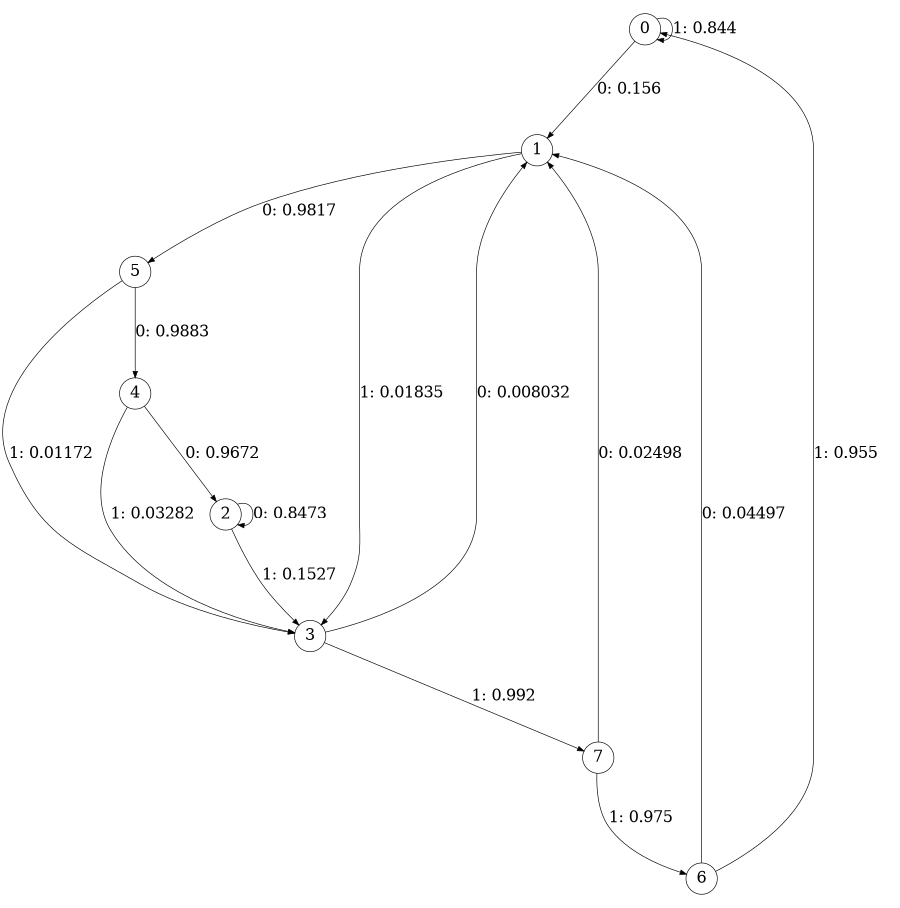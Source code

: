 digraph "ch2_face_short_L7" {
size = "6,8.5";
ratio = "fill";
node [shape = circle];
node [fontsize = 24];
edge [fontsize = 24];
0 -> 1 [label = "0: 0.156    "];
0 -> 0 [label = "1: 0.844    "];
1 -> 5 [label = "0: 0.9817   "];
1 -> 3 [label = "1: 0.01835  "];
2 -> 2 [label = "0: 0.8473   "];
2 -> 3 [label = "1: 0.1527   "];
3 -> 1 [label = "0: 0.008032  "];
3 -> 7 [label = "1: 0.992    "];
4 -> 2 [label = "0: 0.9672   "];
4 -> 3 [label = "1: 0.03282  "];
5 -> 4 [label = "0: 0.9883   "];
5 -> 3 [label = "1: 0.01172  "];
6 -> 1 [label = "0: 0.04497  "];
6 -> 0 [label = "1: 0.955    "];
7 -> 1 [label = "0: 0.02498  "];
7 -> 6 [label = "1: 0.975    "];
}